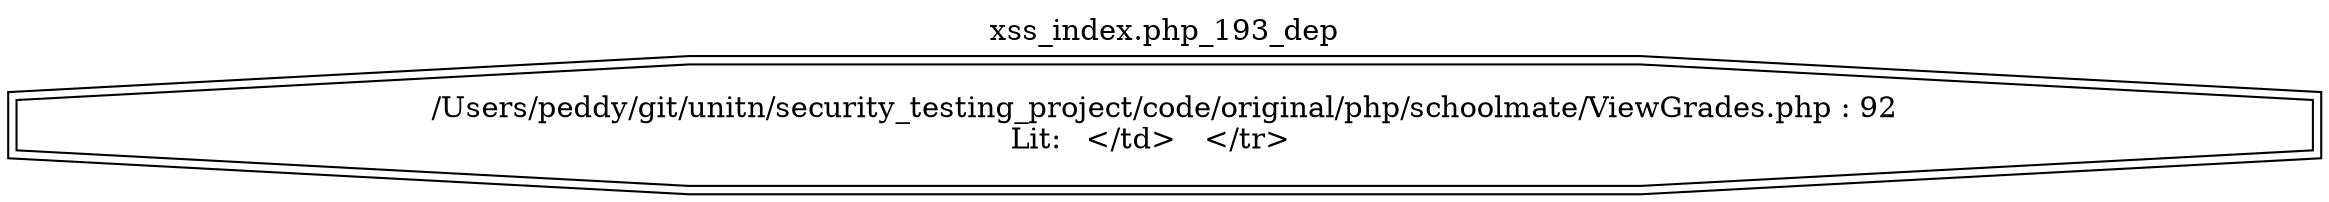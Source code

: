 digraph cfg {
  label="xss_index.php_193_dep";
  labelloc=t;
  n1 [shape=doubleoctagon, label="/Users/peddy/git/unitn/security_testing_project/code/original/php/schoolmate/ViewGrades.php : 92\nLit: 	</td>   </tr>   \n"];
}
